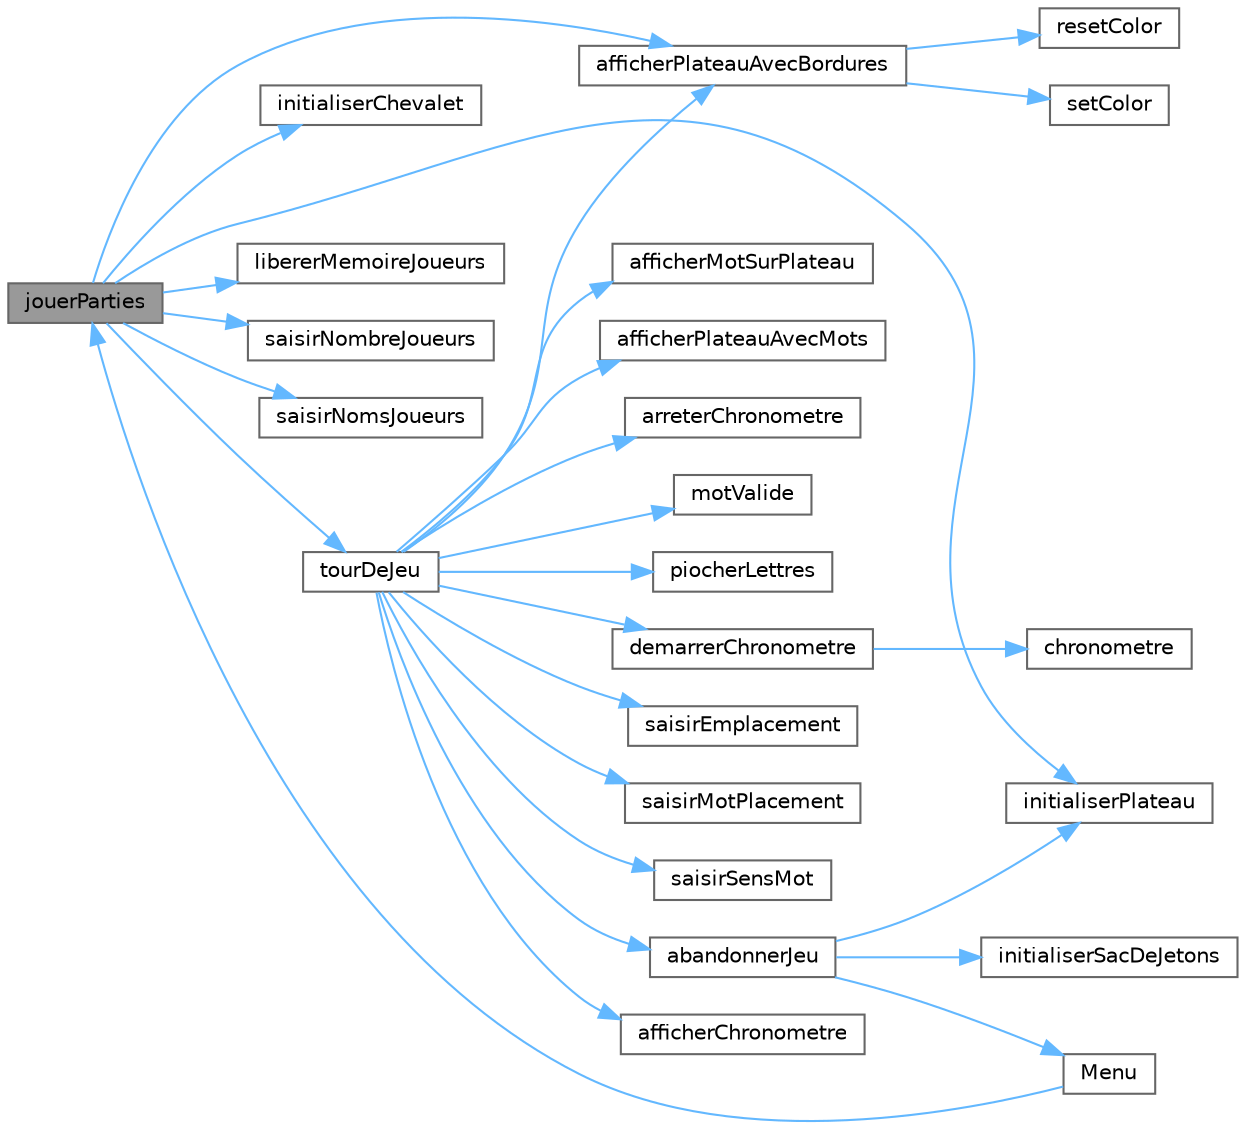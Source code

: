 digraph "jouerParties"
{
 // LATEX_PDF_SIZE
  bgcolor="transparent";
  edge [fontname=Helvetica,fontsize=10,labelfontname=Helvetica,labelfontsize=10];
  node [fontname=Helvetica,fontsize=10,shape=box,height=0.2,width=0.4];
  rankdir="LR";
  Node1 [id="Node000001",label="jouerParties",height=0.2,width=0.4,color="gray40", fillcolor="grey60", style="filled", fontcolor="black",tooltip=" "];
  Node1 -> Node2 [id="edge53_Node000001_Node000002",color="steelblue1",style="solid",tooltip=" "];
  Node2 [id="Node000002",label="afficherPlateauAvecBordures",height=0.2,width=0.4,color="grey40", fillcolor="white", style="filled",URL="$sspgm_8c.html#aafe6c1764fdcac8f2f297762d0c6484d",tooltip=" "];
  Node2 -> Node3 [id="edge54_Node000002_Node000003",color="steelblue1",style="solid",tooltip=" "];
  Node3 [id="Node000003",label="resetColor",height=0.2,width=0.4,color="grey40", fillcolor="white", style="filled",URL="$sspgm_8c.html#afe00396766eb6b8ca4674de4c5d3d949",tooltip=" "];
  Node2 -> Node4 [id="edge55_Node000002_Node000004",color="steelblue1",style="solid",tooltip=" "];
  Node4 [id="Node000004",label="setColor",height=0.2,width=0.4,color="grey40", fillcolor="white", style="filled",URL="$sspgm_8c.html#a75b9cb32ff80bf061791beb01a8433d0",tooltip=" "];
  Node1 -> Node5 [id="edge56_Node000001_Node000005",color="steelblue1",style="solid",tooltip=" "];
  Node5 [id="Node000005",label="initialiserChevalet",height=0.2,width=0.4,color="grey40", fillcolor="white", style="filled",URL="$sspgm_8c.html#ab42256bf99a127446582147bcab7517d",tooltip=" "];
  Node1 -> Node6 [id="edge57_Node000001_Node000006",color="steelblue1",style="solid",tooltip=" "];
  Node6 [id="Node000006",label="initialiserPlateau",height=0.2,width=0.4,color="grey40", fillcolor="white", style="filled",URL="$sspgm_8c.html#a7542b1a0bab64f040b0207557390ef70",tooltip=" "];
  Node1 -> Node7 [id="edge58_Node000001_Node000007",color="steelblue1",style="solid",tooltip=" "];
  Node7 [id="Node000007",label="libererMemoireJoueurs",height=0.2,width=0.4,color="grey40", fillcolor="white", style="filled",URL="$sspgm_8c.html#a6b8b52777c2a123f3b038f2c1dcb08ff",tooltip=" "];
  Node1 -> Node8 [id="edge59_Node000001_Node000008",color="steelblue1",style="solid",tooltip=" "];
  Node8 [id="Node000008",label="saisirNombreJoueurs",height=0.2,width=0.4,color="grey40", fillcolor="white", style="filled",URL="$sspgm_8c.html#ac2d52dae5f7f866b48fedecf4cb85819",tooltip=" "];
  Node1 -> Node9 [id="edge60_Node000001_Node000009",color="steelblue1",style="solid",tooltip=" "];
  Node9 [id="Node000009",label="saisirNomsJoueurs",height=0.2,width=0.4,color="grey40", fillcolor="white", style="filled",URL="$sspgm_8c.html#af6e24be33010eaa11b5bed912225917e",tooltip=" "];
  Node1 -> Node10 [id="edge61_Node000001_Node000010",color="steelblue1",style="solid",tooltip=" "];
  Node10 [id="Node000010",label="tourDeJeu",height=0.2,width=0.4,color="grey40", fillcolor="white", style="filled",URL="$sspgm_8c.html#a8c9be5841b813b76cb58fb875a726720",tooltip=" "];
  Node10 -> Node11 [id="edge62_Node000010_Node000011",color="steelblue1",style="solid",tooltip=" "];
  Node11 [id="Node000011",label="abandonnerJeu",height=0.2,width=0.4,color="grey40", fillcolor="white", style="filled",URL="$sspgm_8c.html#aec3978e0c8aa77c1ffa58169366f915c",tooltip=" "];
  Node11 -> Node6 [id="edge63_Node000011_Node000006",color="steelblue1",style="solid",tooltip=" "];
  Node11 -> Node12 [id="edge64_Node000011_Node000012",color="steelblue1",style="solid",tooltip=" "];
  Node12 [id="Node000012",label="initialiserSacDeJetons",height=0.2,width=0.4,color="grey40", fillcolor="white", style="filled",URL="$sspgm_8c.html#a1c91f2bb19a517cd09d40a437015f526",tooltip=" "];
  Node11 -> Node13 [id="edge65_Node000011_Node000013",color="steelblue1",style="solid",tooltip=" "];
  Node13 [id="Node000013",label="Menu",height=0.2,width=0.4,color="grey40", fillcolor="white", style="filled",URL="$sspgm_8c.html#a6b0067666ba7d74453f3a3c2c61d84a6",tooltip=" "];
  Node13 -> Node1 [id="edge66_Node000013_Node000001",color="steelblue1",style="solid",tooltip=" "];
  Node10 -> Node14 [id="edge67_Node000010_Node000014",color="steelblue1",style="solid",tooltip=" "];
  Node14 [id="Node000014",label="afficherChronometre",height=0.2,width=0.4,color="grey40", fillcolor="white", style="filled",URL="$sspgm_8c.html#a5c53e4e38a5a5dd0255154f34b2f97f5",tooltip=" "];
  Node10 -> Node15 [id="edge68_Node000010_Node000015",color="steelblue1",style="solid",tooltip=" "];
  Node15 [id="Node000015",label="afficherMotSurPlateau",height=0.2,width=0.4,color="grey40", fillcolor="white", style="filled",URL="$sspgm_8c.html#acf9028e4c97a01a61799466467dd8328",tooltip=" "];
  Node10 -> Node2 [id="edge69_Node000010_Node000002",color="steelblue1",style="solid",tooltip=" "];
  Node10 -> Node16 [id="edge70_Node000010_Node000016",color="steelblue1",style="solid",tooltip=" "];
  Node16 [id="Node000016",label="afficherPlateauAvecMots",height=0.2,width=0.4,color="grey40", fillcolor="white", style="filled",URL="$sspgm_8c.html#a0ec96f0e78daea20fbaadfaa0265ef7d",tooltip=" "];
  Node10 -> Node17 [id="edge71_Node000010_Node000017",color="steelblue1",style="solid",tooltip=" "];
  Node17 [id="Node000017",label="arreterChronometre",height=0.2,width=0.4,color="grey40", fillcolor="white", style="filled",URL="$sspgm_8c.html#a0a0e06d44d3181d5d789c0edf117bd1f",tooltip=" "];
  Node10 -> Node18 [id="edge72_Node000010_Node000018",color="steelblue1",style="solid",tooltip=" "];
  Node18 [id="Node000018",label="demarrerChronometre",height=0.2,width=0.4,color="grey40", fillcolor="white", style="filled",URL="$sspgm_8c.html#a138484bf93fbfd911dde40aba32ec463",tooltip=" "];
  Node18 -> Node19 [id="edge73_Node000018_Node000019",color="steelblue1",style="solid",tooltip=" "];
  Node19 [id="Node000019",label="chronometre",height=0.2,width=0.4,color="grey40", fillcolor="white", style="filled",URL="$sspgm_8c.html#a221172025df8249130db3f63f93d7332",tooltip=" "];
  Node10 -> Node20 [id="edge74_Node000010_Node000020",color="steelblue1",style="solid",tooltip=" "];
  Node20 [id="Node000020",label="motValide",height=0.2,width=0.4,color="grey40", fillcolor="white", style="filled",URL="$sspgm_8c.html#a3035e93c68052101047b79fc93660680",tooltip=" "];
  Node10 -> Node21 [id="edge75_Node000010_Node000021",color="steelblue1",style="solid",tooltip=" "];
  Node21 [id="Node000021",label="piocherLettres",height=0.2,width=0.4,color="grey40", fillcolor="white", style="filled",URL="$sspgm_8c.html#a5128519771d9eb20c4a417a47b42336b",tooltip=" "];
  Node10 -> Node22 [id="edge76_Node000010_Node000022",color="steelblue1",style="solid",tooltip=" "];
  Node22 [id="Node000022",label="saisirEmplacement",height=0.2,width=0.4,color="grey40", fillcolor="white", style="filled",URL="$sspgm_8c.html#a6ebe1942c0cc6bcf1add4113169b5056",tooltip=" "];
  Node10 -> Node23 [id="edge77_Node000010_Node000023",color="steelblue1",style="solid",tooltip=" "];
  Node23 [id="Node000023",label="saisirMotPlacement",height=0.2,width=0.4,color="grey40", fillcolor="white", style="filled",URL="$sspgm_8c.html#ae39022681322f8055ae7e411ee5052b0",tooltip=" "];
  Node10 -> Node24 [id="edge78_Node000010_Node000024",color="steelblue1",style="solid",tooltip=" "];
  Node24 [id="Node000024",label="saisirSensMot",height=0.2,width=0.4,color="grey40", fillcolor="white", style="filled",URL="$sspgm_8c.html#aabe753c71634fa9afaef8ba7cfdeeaa1",tooltip=" "];
}
